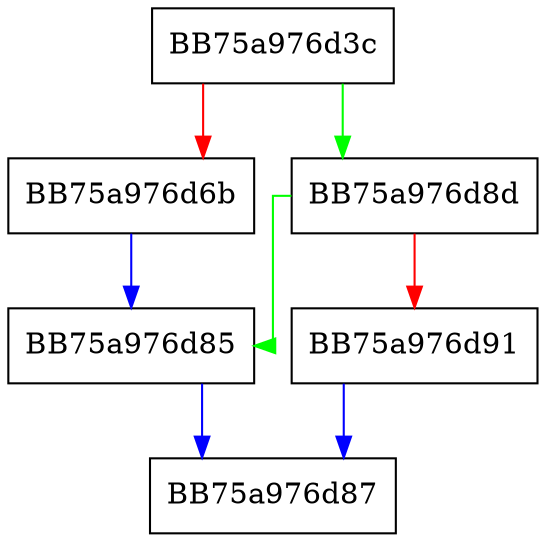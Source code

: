 digraph _do_gpu_classify {
  node [shape="box"];
  graph [splines=ortho];
  BB75a976d3c -> BB75a976d8d [color="green"];
  BB75a976d3c -> BB75a976d6b [color="red"];
  BB75a976d6b -> BB75a976d85 [color="blue"];
  BB75a976d85 -> BB75a976d87 [color="blue"];
  BB75a976d8d -> BB75a976d85 [color="green"];
  BB75a976d8d -> BB75a976d91 [color="red"];
  BB75a976d91 -> BB75a976d87 [color="blue"];
}